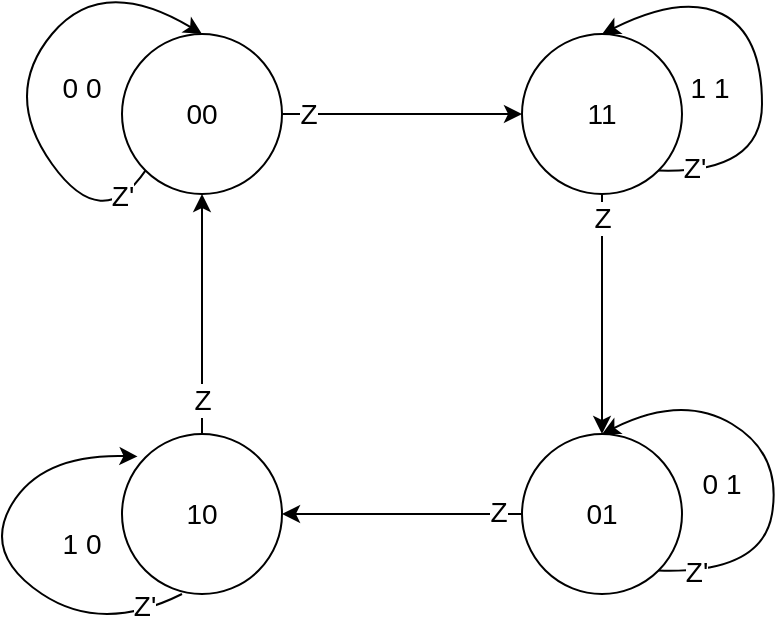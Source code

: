 <mxfile version="16.5.1" type="device"><diagram id="-DVF0W8PQYUiIyiJFrLj" name="Page-1"><mxGraphModel dx="1053" dy="641" grid="1" gridSize="10" guides="1" tooltips="1" connect="1" arrows="1" fold="1" page="1" pageScale="1" pageWidth="827" pageHeight="583" math="0" shadow="0"><root><mxCell id="0"/><mxCell id="1" parent="0"/><mxCell id="1cQTY1QkiGOVp5293_wb-3" style="edgeStyle=orthogonalEdgeStyle;rounded=0;orthogonalLoop=1;jettySize=auto;html=1;entryX=0;entryY=0.5;entryDx=0;entryDy=0;" edge="1" parent="1" source="1cQTY1QkiGOVp5293_wb-1" target="1cQTY1QkiGOVp5293_wb-2"><mxGeometry relative="1" as="geometry"/></mxCell><mxCell id="1cQTY1QkiGOVp5293_wb-17" value="Z" style="edgeLabel;html=1;align=center;verticalAlign=middle;resizable=0;points=[];fontSize=14;" vertex="1" connectable="0" parent="1cQTY1QkiGOVp5293_wb-3"><mxGeometry x="-0.793" relative="1" as="geometry"><mxPoint as="offset"/></mxGeometry></mxCell><mxCell id="1cQTY1QkiGOVp5293_wb-1" value="&lt;font style=&quot;font-size: 14px&quot;&gt;00&lt;/font&gt;" style="ellipse;whiteSpace=wrap;html=1;" vertex="1" parent="1"><mxGeometry x="280" y="280" width="80" height="80" as="geometry"/></mxCell><mxCell id="1cQTY1QkiGOVp5293_wb-12" style="edgeStyle=orthogonalEdgeStyle;rounded=0;orthogonalLoop=1;jettySize=auto;html=1;entryX=0.5;entryY=0;entryDx=0;entryDy=0;" edge="1" parent="1" source="1cQTY1QkiGOVp5293_wb-2" target="1cQTY1QkiGOVp5293_wb-8"><mxGeometry relative="1" as="geometry"/></mxCell><mxCell id="1cQTY1QkiGOVp5293_wb-19" value="Z" style="edgeLabel;html=1;align=center;verticalAlign=middle;resizable=0;points=[];fontSize=14;" vertex="1" connectable="0" parent="1cQTY1QkiGOVp5293_wb-12"><mxGeometry x="-0.797" relative="1" as="geometry"><mxPoint as="offset"/></mxGeometry></mxCell><mxCell id="1cQTY1QkiGOVp5293_wb-2" value="&lt;font style=&quot;font-size: 14px&quot;&gt;11&lt;/font&gt;" style="ellipse;whiteSpace=wrap;html=1;aspect=fixed;" vertex="1" parent="1"><mxGeometry x="480" y="280" width="80" height="80" as="geometry"/></mxCell><mxCell id="1cQTY1QkiGOVp5293_wb-5" value="" style="curved=1;endArrow=classic;html=1;rounded=0;exitX=1;exitY=1;exitDx=0;exitDy=0;entryX=0.5;entryY=0;entryDx=0;entryDy=0;" edge="1" parent="1" source="1cQTY1QkiGOVp5293_wb-2" target="1cQTY1QkiGOVp5293_wb-2"><mxGeometry width="50" height="50" relative="1" as="geometry"><mxPoint x="390" y="470" as="sourcePoint"/><mxPoint x="440" y="420" as="targetPoint"/><Array as="points"><mxPoint x="600" y="350"/><mxPoint x="600" y="280"/><mxPoint x="560" y="260"/></Array></mxGeometry></mxCell><mxCell id="1cQTY1QkiGOVp5293_wb-18" value="Z'" style="edgeLabel;html=1;align=center;verticalAlign=middle;resizable=0;points=[];fontSize=14;" vertex="1" connectable="0" parent="1cQTY1QkiGOVp5293_wb-5"><mxGeometry x="-0.838" y="2" relative="1" as="geometry"><mxPoint as="offset"/></mxGeometry></mxCell><mxCell id="1cQTY1QkiGOVp5293_wb-13" style="edgeStyle=orthogonalEdgeStyle;rounded=0;orthogonalLoop=1;jettySize=auto;html=1;" edge="1" parent="1" source="1cQTY1QkiGOVp5293_wb-8"><mxGeometry relative="1" as="geometry"><mxPoint x="360.0" y="520" as="targetPoint"/></mxGeometry></mxCell><mxCell id="1cQTY1QkiGOVp5293_wb-21" value="Z" style="edgeLabel;html=1;align=center;verticalAlign=middle;resizable=0;points=[];fontSize=14;" vertex="1" connectable="0" parent="1cQTY1QkiGOVp5293_wb-13"><mxGeometry x="-0.798" y="-1" relative="1" as="geometry"><mxPoint as="offset"/></mxGeometry></mxCell><mxCell id="1cQTY1QkiGOVp5293_wb-8" value="&lt;font style=&quot;font-size: 14px&quot;&gt;01&lt;/font&gt;" style="ellipse;whiteSpace=wrap;html=1;aspect=fixed;" vertex="1" parent="1"><mxGeometry x="480" y="480" width="80" height="80" as="geometry"/></mxCell><mxCell id="1cQTY1QkiGOVp5293_wb-9" value="" style="curved=1;endArrow=classic;html=1;rounded=0;exitX=1;exitY=1;exitDx=0;exitDy=0;entryX=0.5;entryY=0;entryDx=0;entryDy=0;" edge="1" parent="1"><mxGeometry width="50" height="50" relative="1" as="geometry"><mxPoint x="548.284" y="548.284" as="sourcePoint"/><mxPoint x="520" y="480" as="targetPoint"/><Array as="points"><mxPoint x="600" y="550"/><mxPoint x="610" y="490"/><mxPoint x="560" y="460"/></Array></mxGeometry></mxCell><mxCell id="1cQTY1QkiGOVp5293_wb-20" value="Z'" style="edgeLabel;html=1;align=center;verticalAlign=middle;resizable=0;points=[];fontSize=14;" vertex="1" connectable="0" parent="1cQTY1QkiGOVp5293_wb-9"><mxGeometry x="-0.831" relative="1" as="geometry"><mxPoint as="offset"/></mxGeometry></mxCell><mxCell id="1cQTY1QkiGOVp5293_wb-14" style="edgeStyle=orthogonalEdgeStyle;rounded=0;orthogonalLoop=1;jettySize=auto;html=1;entryX=0.5;entryY=1;entryDx=0;entryDy=0;" edge="1" parent="1" source="1cQTY1QkiGOVp5293_wb-10" target="1cQTY1QkiGOVp5293_wb-1"><mxGeometry relative="1" as="geometry"/></mxCell><mxCell id="1cQTY1QkiGOVp5293_wb-23" value="Z" style="edgeLabel;html=1;align=center;verticalAlign=middle;resizable=0;points=[];fontSize=14;" vertex="1" connectable="0" parent="1cQTY1QkiGOVp5293_wb-14"><mxGeometry x="-0.719" y="-1" relative="1" as="geometry"><mxPoint x="-1" as="offset"/></mxGeometry></mxCell><mxCell id="1cQTY1QkiGOVp5293_wb-10" value="&lt;font style=&quot;font-size: 14px&quot;&gt;10&lt;/font&gt;" style="ellipse;whiteSpace=wrap;html=1;aspect=fixed;" vertex="1" parent="1"><mxGeometry x="280" y="480" width="80" height="80" as="geometry"/></mxCell><mxCell id="1cQTY1QkiGOVp5293_wb-11" value="" style="curved=1;endArrow=classic;html=1;rounded=0;entryX=0.097;entryY=0.14;entryDx=0;entryDy=0;entryPerimeter=0;" edge="1" parent="1" target="1cQTY1QkiGOVp5293_wb-10"><mxGeometry width="50" height="50" relative="1" as="geometry"><mxPoint x="310" y="560" as="sourcePoint"/><mxPoint x="320" y="480" as="targetPoint"/><Array as="points"><mxPoint x="270" y="580"/><mxPoint x="210" y="540"/><mxPoint x="240" y="490"/></Array></mxGeometry></mxCell><mxCell id="1cQTY1QkiGOVp5293_wb-22" value="Z'" style="edgeLabel;html=1;align=center;verticalAlign=middle;resizable=0;points=[];fontSize=14;" vertex="1" connectable="0" parent="1cQTY1QkiGOVp5293_wb-11"><mxGeometry x="-0.825" y="-3" relative="1" as="geometry"><mxPoint as="offset"/></mxGeometry></mxCell><mxCell id="1cQTY1QkiGOVp5293_wb-15" value="" style="curved=1;endArrow=classic;html=1;rounded=0;exitX=0;exitY=1;exitDx=0;exitDy=0;" edge="1" parent="1" source="1cQTY1QkiGOVp5293_wb-1"><mxGeometry width="50" height="50" relative="1" as="geometry"><mxPoint x="310.0" y="360.0" as="sourcePoint"/><mxPoint x="320" y="280" as="targetPoint"/><Array as="points"><mxPoint x="270" y="380"/><mxPoint x="220" y="310"/><mxPoint x="270" y="250"/></Array></mxGeometry></mxCell><mxCell id="1cQTY1QkiGOVp5293_wb-16" value="Z'" style="edgeLabel;html=1;align=center;verticalAlign=middle;resizable=0;points=[];fontSize=14;horizontal=1;" vertex="1" connectable="0" parent="1cQTY1QkiGOVp5293_wb-15"><mxGeometry x="-0.612" y="-10" relative="1" as="geometry"><mxPoint x="9" y="-4" as="offset"/></mxGeometry></mxCell><mxCell id="1cQTY1QkiGOVp5293_wb-25" value="1 0" style="text;html=1;strokeColor=none;fillColor=none;align=center;verticalAlign=middle;whiteSpace=wrap;rounded=0;fontSize=14;" vertex="1" parent="1"><mxGeometry x="240" y="520" width="40" height="30" as="geometry"/></mxCell><mxCell id="1cQTY1QkiGOVp5293_wb-26" value="0 0" style="text;html=1;strokeColor=none;fillColor=none;align=center;verticalAlign=middle;whiteSpace=wrap;rounded=0;fontSize=14;" vertex="1" parent="1"><mxGeometry x="240" y="292" width="40" height="30" as="geometry"/></mxCell><mxCell id="1cQTY1QkiGOVp5293_wb-27" value="1 1" style="text;html=1;strokeColor=none;fillColor=none;align=center;verticalAlign=middle;whiteSpace=wrap;rounded=0;fontSize=14;" vertex="1" parent="1"><mxGeometry x="554.33" y="292" width="40" height="30" as="geometry"/></mxCell><mxCell id="1cQTY1QkiGOVp5293_wb-28" value="0 1" style="text;html=1;strokeColor=none;fillColor=none;align=center;verticalAlign=middle;whiteSpace=wrap;rounded=0;fontSize=14;" vertex="1" parent="1"><mxGeometry x="560.0" y="490" width="40" height="30" as="geometry"/></mxCell></root></mxGraphModel></diagram></mxfile>